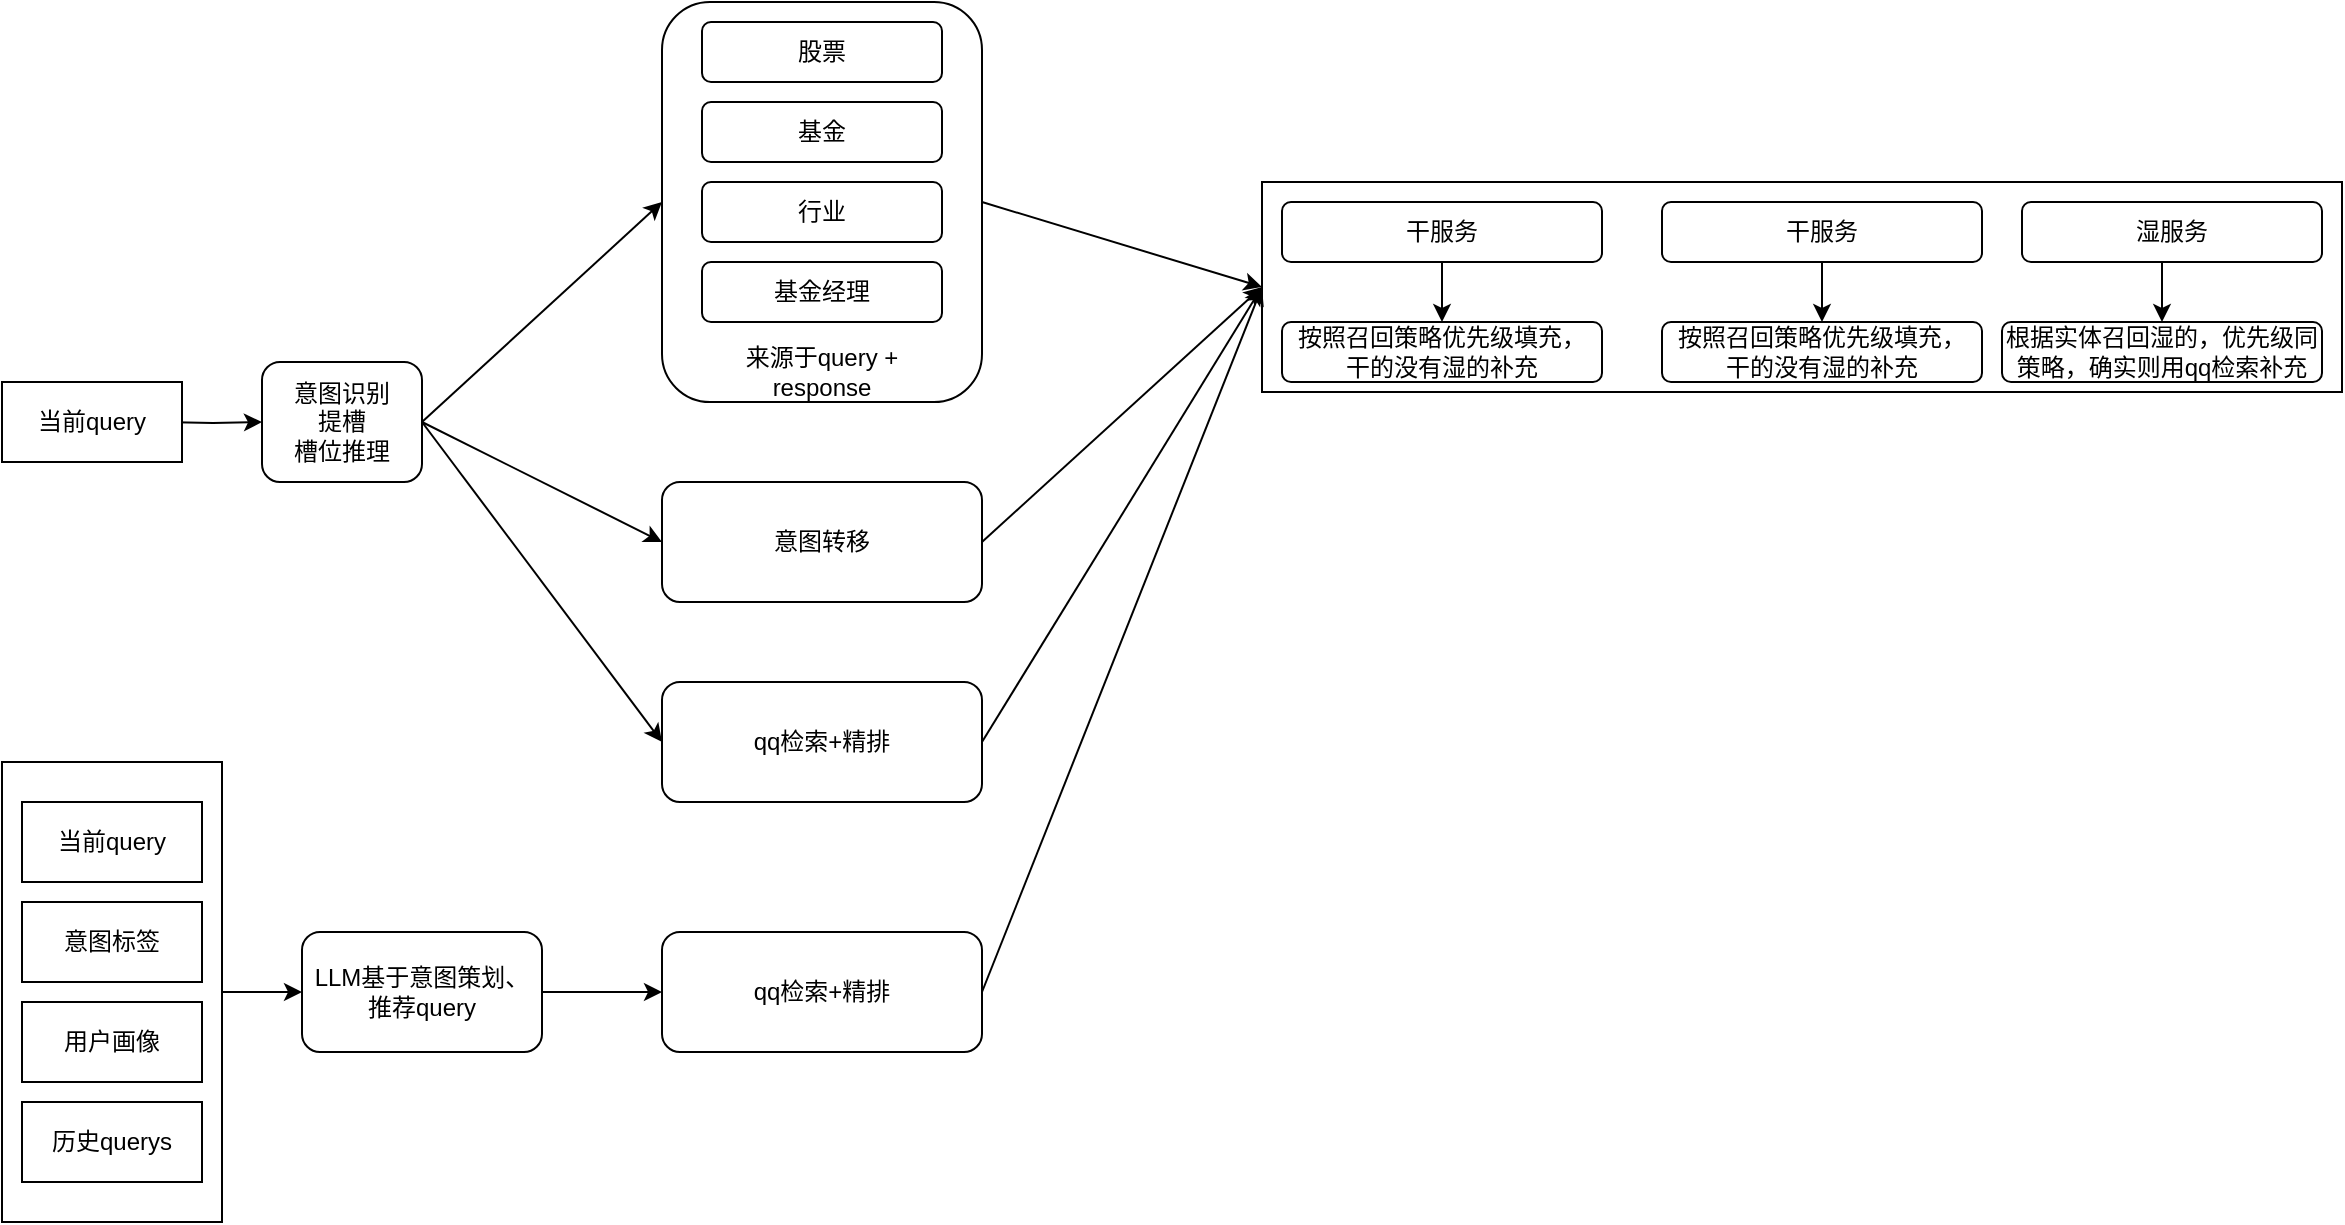 <mxfile version="22.1.16" type="github">
  <diagram name="第 1 页" id="lyhygBpvJo_cGXcFN3zm">
    <mxGraphModel dx="2074" dy="1180" grid="1" gridSize="10" guides="1" tooltips="1" connect="1" arrows="1" fold="1" page="1" pageScale="1" pageWidth="1200" pageHeight="500" math="0" shadow="0">
      <root>
        <mxCell id="0" />
        <mxCell id="1" parent="0" />
        <mxCell id="swgpVXEeyCIFxC3VQewO-49" value="" style="edgeStyle=orthogonalEdgeStyle;rounded=0;orthogonalLoop=1;jettySize=auto;html=1;" edge="1" parent="1" source="swgpVXEeyCIFxC3VQewO-48" target="swgpVXEeyCIFxC3VQewO-43">
          <mxGeometry relative="1" as="geometry" />
        </mxCell>
        <mxCell id="swgpVXEeyCIFxC3VQewO-48" value="" style="rounded=0;whiteSpace=wrap;html=1;" vertex="1" parent="1">
          <mxGeometry y="390" width="110" height="230" as="geometry" />
        </mxCell>
        <mxCell id="swgpVXEeyCIFxC3VQewO-4" value="意图识别&lt;br&gt;提槽&lt;br&gt;槽位推理" style="rounded=1;whiteSpace=wrap;html=1;" vertex="1" parent="1">
          <mxGeometry x="130" y="190" width="80" height="60" as="geometry" />
        </mxCell>
        <mxCell id="swgpVXEeyCIFxC3VQewO-5" value="" style="rounded=1;whiteSpace=wrap;html=1;" vertex="1" parent="1">
          <mxGeometry x="330" y="10" width="160" height="200" as="geometry" />
        </mxCell>
        <mxCell id="swgpVXEeyCIFxC3VQewO-6" value="股票" style="rounded=1;whiteSpace=wrap;html=1;" vertex="1" parent="1">
          <mxGeometry x="350" y="20" width="120" height="30" as="geometry" />
        </mxCell>
        <mxCell id="swgpVXEeyCIFxC3VQewO-7" value="基金" style="rounded=1;whiteSpace=wrap;html=1;" vertex="1" parent="1">
          <mxGeometry x="350" y="60" width="120" height="30" as="geometry" />
        </mxCell>
        <mxCell id="swgpVXEeyCIFxC3VQewO-8" value="行业" style="rounded=1;whiteSpace=wrap;html=1;" vertex="1" parent="1">
          <mxGeometry x="350" y="100" width="120" height="30" as="geometry" />
        </mxCell>
        <mxCell id="swgpVXEeyCIFxC3VQewO-9" value="基金经理" style="rounded=1;whiteSpace=wrap;html=1;" vertex="1" parent="1">
          <mxGeometry x="350" y="140" width="120" height="30" as="geometry" />
        </mxCell>
        <mxCell id="swgpVXEeyCIFxC3VQewO-10" value="来源于query + response" style="text;html=1;strokeColor=none;fillColor=none;align=center;verticalAlign=middle;whiteSpace=wrap;rounded=0;" vertex="1" parent="1">
          <mxGeometry x="360" y="180" width="100" height="30" as="geometry" />
        </mxCell>
        <mxCell id="swgpVXEeyCIFxC3VQewO-11" value="意图转移" style="rounded=1;whiteSpace=wrap;html=1;" vertex="1" parent="1">
          <mxGeometry x="330" y="250" width="160" height="60" as="geometry" />
        </mxCell>
        <mxCell id="swgpVXEeyCIFxC3VQewO-12" value="qq检索+精排" style="rounded=1;whiteSpace=wrap;html=1;" vertex="1" parent="1">
          <mxGeometry x="330" y="350" width="160" height="60" as="geometry" />
        </mxCell>
        <mxCell id="swgpVXEeyCIFxC3VQewO-16" value="" style="endArrow=classic;html=1;rounded=0;entryX=0;entryY=0.5;entryDx=0;entryDy=0;exitX=1;exitY=0.5;exitDx=0;exitDy=0;" edge="1" parent="1" source="swgpVXEeyCIFxC3VQewO-4" target="swgpVXEeyCIFxC3VQewO-5">
          <mxGeometry width="50" height="50" relative="1" as="geometry">
            <mxPoint x="540" y="430" as="sourcePoint" />
            <mxPoint x="590" y="380" as="targetPoint" />
          </mxGeometry>
        </mxCell>
        <mxCell id="swgpVXEeyCIFxC3VQewO-17" value="" style="endArrow=classic;html=1;rounded=0;exitX=1;exitY=0.5;exitDx=0;exitDy=0;entryX=0;entryY=0.5;entryDx=0;entryDy=0;" edge="1" parent="1" source="swgpVXEeyCIFxC3VQewO-4" target="swgpVXEeyCIFxC3VQewO-11">
          <mxGeometry width="50" height="50" relative="1" as="geometry">
            <mxPoint x="540" y="430" as="sourcePoint" />
            <mxPoint x="590" y="380" as="targetPoint" />
          </mxGeometry>
        </mxCell>
        <mxCell id="swgpVXEeyCIFxC3VQewO-18" value="" style="endArrow=classic;html=1;rounded=0;exitX=1;exitY=0.5;exitDx=0;exitDy=0;entryX=0;entryY=0.5;entryDx=0;entryDy=0;" edge="1" parent="1" source="swgpVXEeyCIFxC3VQewO-4" target="swgpVXEeyCIFxC3VQewO-12">
          <mxGeometry width="50" height="50" relative="1" as="geometry">
            <mxPoint x="540" y="430" as="sourcePoint" />
            <mxPoint x="590" y="380" as="targetPoint" />
          </mxGeometry>
        </mxCell>
        <mxCell id="swgpVXEeyCIFxC3VQewO-20" value="" style="edgeStyle=orthogonalEdgeStyle;rounded=0;orthogonalLoop=1;jettySize=auto;html=1;" edge="1" parent="1" target="swgpVXEeyCIFxC3VQewO-4">
          <mxGeometry relative="1" as="geometry">
            <mxPoint x="80" y="220" as="sourcePoint" />
          </mxGeometry>
        </mxCell>
        <mxCell id="swgpVXEeyCIFxC3VQewO-21" value="" style="rounded=0;whiteSpace=wrap;html=1;" vertex="1" parent="1">
          <mxGeometry x="630" y="100" width="540" height="105" as="geometry" />
        </mxCell>
        <mxCell id="swgpVXEeyCIFxC3VQewO-27" value="" style="edgeStyle=orthogonalEdgeStyle;rounded=0;orthogonalLoop=1;jettySize=auto;html=1;" edge="1" parent="1" source="swgpVXEeyCIFxC3VQewO-22" target="swgpVXEeyCIFxC3VQewO-26">
          <mxGeometry relative="1" as="geometry" />
        </mxCell>
        <mxCell id="swgpVXEeyCIFxC3VQewO-22" value="干服务" style="rounded=1;whiteSpace=wrap;html=1;" vertex="1" parent="1">
          <mxGeometry x="640" y="110" width="160" height="30" as="geometry" />
        </mxCell>
        <mxCell id="swgpVXEeyCIFxC3VQewO-30" value="" style="edgeStyle=orthogonalEdgeStyle;rounded=0;orthogonalLoop=1;jettySize=auto;html=1;" edge="1" parent="1" source="swgpVXEeyCIFxC3VQewO-23" target="swgpVXEeyCIFxC3VQewO-28">
          <mxGeometry relative="1" as="geometry" />
        </mxCell>
        <mxCell id="swgpVXEeyCIFxC3VQewO-23" value="干服务" style="rounded=1;whiteSpace=wrap;html=1;" vertex="1" parent="1">
          <mxGeometry x="830" y="110" width="160" height="30" as="geometry" />
        </mxCell>
        <mxCell id="swgpVXEeyCIFxC3VQewO-32" style="edgeStyle=orthogonalEdgeStyle;rounded=0;orthogonalLoop=1;jettySize=auto;html=1;exitX=0.5;exitY=1;exitDx=0;exitDy=0;entryX=0.5;entryY=0;entryDx=0;entryDy=0;" edge="1" parent="1" source="swgpVXEeyCIFxC3VQewO-24" target="swgpVXEeyCIFxC3VQewO-31">
          <mxGeometry relative="1" as="geometry" />
        </mxCell>
        <mxCell id="swgpVXEeyCIFxC3VQewO-24" value="湿服务" style="rounded=1;whiteSpace=wrap;html=1;" vertex="1" parent="1">
          <mxGeometry x="1010" y="110" width="150" height="30" as="geometry" />
        </mxCell>
        <mxCell id="swgpVXEeyCIFxC3VQewO-26" value="按照召回策略优先级填充，&lt;br&gt;干的没有湿的补充" style="rounded=1;whiteSpace=wrap;html=1;" vertex="1" parent="1">
          <mxGeometry x="640" y="170" width="160" height="30" as="geometry" />
        </mxCell>
        <mxCell id="swgpVXEeyCIFxC3VQewO-28" value="按照召回策略优先级填充，&lt;br&gt;干的没有湿的补充" style="rounded=1;whiteSpace=wrap;html=1;" vertex="1" parent="1">
          <mxGeometry x="830" y="170" width="160" height="30" as="geometry" />
        </mxCell>
        <mxCell id="swgpVXEeyCIFxC3VQewO-31" value="根据实体召回湿的，优先级同策略，确实则用qq检索补充" style="rounded=1;whiteSpace=wrap;html=1;" vertex="1" parent="1">
          <mxGeometry x="1000" y="170" width="160" height="30" as="geometry" />
        </mxCell>
        <mxCell id="swgpVXEeyCIFxC3VQewO-33" value="" style="endArrow=classic;html=1;rounded=0;exitX=1;exitY=0.5;exitDx=0;exitDy=0;entryX=0;entryY=0.5;entryDx=0;entryDy=0;" edge="1" parent="1" source="swgpVXEeyCIFxC3VQewO-5" target="swgpVXEeyCIFxC3VQewO-21">
          <mxGeometry width="50" height="50" relative="1" as="geometry">
            <mxPoint x="540" y="430" as="sourcePoint" />
            <mxPoint x="590" y="380" as="targetPoint" />
          </mxGeometry>
        </mxCell>
        <mxCell id="swgpVXEeyCIFxC3VQewO-34" value="" style="endArrow=classic;html=1;rounded=0;exitX=1;exitY=0.5;exitDx=0;exitDy=0;entryX=0;entryY=0.5;entryDx=0;entryDy=0;" edge="1" parent="1" source="swgpVXEeyCIFxC3VQewO-11" target="swgpVXEeyCIFxC3VQewO-21">
          <mxGeometry width="50" height="50" relative="1" as="geometry">
            <mxPoint x="540" y="430" as="sourcePoint" />
            <mxPoint x="590" y="380" as="targetPoint" />
          </mxGeometry>
        </mxCell>
        <mxCell id="swgpVXEeyCIFxC3VQewO-35" value="" style="endArrow=classic;html=1;rounded=0;exitX=1;exitY=0.5;exitDx=0;exitDy=0;entryX=0;entryY=0.5;entryDx=0;entryDy=0;" edge="1" parent="1" source="swgpVXEeyCIFxC3VQewO-12" target="swgpVXEeyCIFxC3VQewO-21">
          <mxGeometry width="50" height="50" relative="1" as="geometry">
            <mxPoint x="540" y="430" as="sourcePoint" />
            <mxPoint x="590" y="380" as="targetPoint" />
          </mxGeometry>
        </mxCell>
        <mxCell id="swgpVXEeyCIFxC3VQewO-41" value="用户画像" style="rounded=0;whiteSpace=wrap;html=1;" vertex="1" parent="1">
          <mxGeometry x="10" y="510" width="90" height="40" as="geometry" />
        </mxCell>
        <mxCell id="swgpVXEeyCIFxC3VQewO-42" value="历史querys" style="rounded=0;whiteSpace=wrap;html=1;" vertex="1" parent="1">
          <mxGeometry x="10" y="560" width="90" height="40" as="geometry" />
        </mxCell>
        <mxCell id="swgpVXEeyCIFxC3VQewO-50" value="" style="edgeStyle=orthogonalEdgeStyle;rounded=0;orthogonalLoop=1;jettySize=auto;html=1;" edge="1" parent="1" source="swgpVXEeyCIFxC3VQewO-43" target="swgpVXEeyCIFxC3VQewO-44">
          <mxGeometry relative="1" as="geometry" />
        </mxCell>
        <mxCell id="swgpVXEeyCIFxC3VQewO-43" value="LLM基于意图策划、推荐query" style="rounded=1;whiteSpace=wrap;html=1;" vertex="1" parent="1">
          <mxGeometry x="150" y="475" width="120" height="60" as="geometry" />
        </mxCell>
        <mxCell id="swgpVXEeyCIFxC3VQewO-44" value="qq检索+精排" style="rounded=1;whiteSpace=wrap;html=1;" vertex="1" parent="1">
          <mxGeometry x="330" y="475" width="160" height="60" as="geometry" />
        </mxCell>
        <mxCell id="swgpVXEeyCIFxC3VQewO-45" value="当前query" style="rounded=0;whiteSpace=wrap;html=1;" vertex="1" parent="1">
          <mxGeometry x="10" y="410" width="90" height="40" as="geometry" />
        </mxCell>
        <mxCell id="swgpVXEeyCIFxC3VQewO-46" value="当前query" style="rounded=0;whiteSpace=wrap;html=1;" vertex="1" parent="1">
          <mxGeometry y="200" width="90" height="40" as="geometry" />
        </mxCell>
        <mxCell id="swgpVXEeyCIFxC3VQewO-47" value="意图标签" style="rounded=0;whiteSpace=wrap;html=1;" vertex="1" parent="1">
          <mxGeometry x="10" y="460" width="90" height="40" as="geometry" />
        </mxCell>
        <mxCell id="swgpVXEeyCIFxC3VQewO-51" value="" style="endArrow=classic;html=1;rounded=0;exitX=1;exitY=0.5;exitDx=0;exitDy=0;entryX=0;entryY=0.5;entryDx=0;entryDy=0;" edge="1" parent="1" source="swgpVXEeyCIFxC3VQewO-44" target="swgpVXEeyCIFxC3VQewO-21">
          <mxGeometry width="50" height="50" relative="1" as="geometry">
            <mxPoint x="570" y="440" as="sourcePoint" />
            <mxPoint x="620" y="390" as="targetPoint" />
          </mxGeometry>
        </mxCell>
      </root>
    </mxGraphModel>
  </diagram>
</mxfile>
